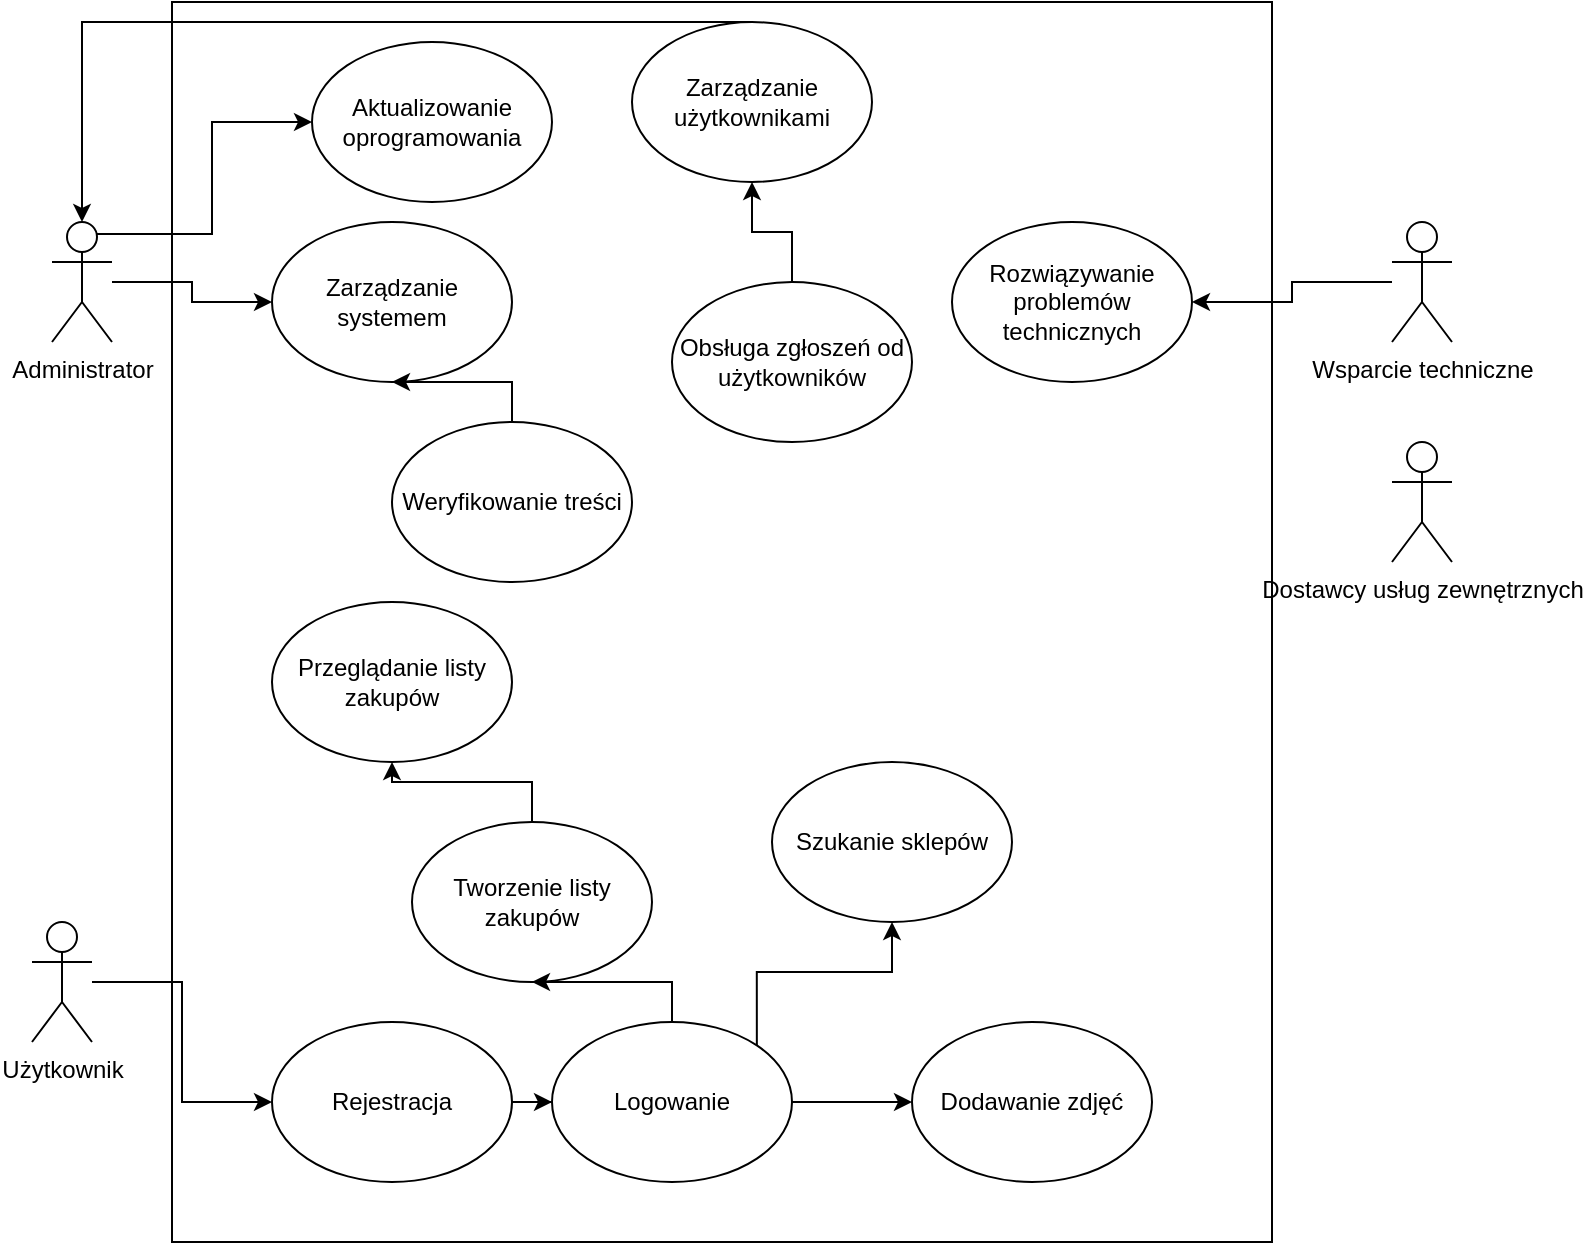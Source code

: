 <mxfile version="24.3.1" type="github">
  <diagram name="Page-1" id="LEZbWoxVUDS4-kTCrXxD">
    <mxGraphModel dx="794" dy="673" grid="1" gridSize="10" guides="1" tooltips="1" connect="1" arrows="1" fold="1" page="1" pageScale="1" pageWidth="850" pageHeight="1100" math="0" shadow="0">
      <root>
        <mxCell id="0" />
        <mxCell id="1" parent="0" />
        <mxCell id="K87021AXg9v8rqYW4FeP-8" value="" style="rounded=0;whiteSpace=wrap;html=1;shadow=0;" parent="1" vertex="1">
          <mxGeometry x="160" y="20" width="550" height="620" as="geometry" />
        </mxCell>
        <mxCell id="e0XvPMYwWgMYgYlpoTrx-16" value="" style="edgeStyle=orthogonalEdgeStyle;rounded=0;orthogonalLoop=1;jettySize=auto;html=1;" edge="1" parent="1" source="K87021AXg9v8rqYW4FeP-1" target="e0XvPMYwWgMYgYlpoTrx-7">
          <mxGeometry relative="1" as="geometry" />
        </mxCell>
        <mxCell id="e0XvPMYwWgMYgYlpoTrx-17" style="edgeStyle=orthogonalEdgeStyle;rounded=0;orthogonalLoop=1;jettySize=auto;html=1;exitX=0.75;exitY=0.1;exitDx=0;exitDy=0;exitPerimeter=0;entryX=0;entryY=0.5;entryDx=0;entryDy=0;" edge="1" parent="1" source="K87021AXg9v8rqYW4FeP-1" target="K87021AXg9v8rqYW4FeP-9">
          <mxGeometry relative="1" as="geometry" />
        </mxCell>
        <mxCell id="K87021AXg9v8rqYW4FeP-1" value="&lt;div&gt;Administrator&lt;/div&gt;" style="shape=umlActor;verticalLabelPosition=bottom;verticalAlign=top;html=1;outlineConnect=0;" parent="1" vertex="1">
          <mxGeometry x="100" y="130" width="30" height="60" as="geometry" />
        </mxCell>
        <mxCell id="e0XvPMYwWgMYgYlpoTrx-27" style="edgeStyle=orthogonalEdgeStyle;rounded=0;orthogonalLoop=1;jettySize=auto;html=1;" edge="1" parent="1" source="K87021AXg9v8rqYW4FeP-2" target="e0XvPMYwWgMYgYlpoTrx-4">
          <mxGeometry relative="1" as="geometry" />
        </mxCell>
        <mxCell id="K87021AXg9v8rqYW4FeP-2" value="&lt;div&gt;Użytkownik&lt;/div&gt;" style="shape=umlActor;verticalLabelPosition=bottom;verticalAlign=top;html=1;outlineConnect=0;" parent="1" vertex="1">
          <mxGeometry x="90" y="480" width="30" height="60" as="geometry" />
        </mxCell>
        <mxCell id="K87021AXg9v8rqYW4FeP-9" value="&lt;div&gt;Aktualizowanie oprogramowania&lt;/div&gt;" style="ellipse;whiteSpace=wrap;html=1;" parent="1" vertex="1">
          <mxGeometry x="230" y="40" width="120" height="80" as="geometry" />
        </mxCell>
        <mxCell id="K87021AXg9v8rqYW4FeP-10" value="Przeglądanie listy zakupów" style="ellipse;whiteSpace=wrap;html=1;" parent="1" vertex="1">
          <mxGeometry x="210" y="320" width="120" height="80" as="geometry" />
        </mxCell>
        <mxCell id="e0XvPMYwWgMYgYlpoTrx-30" style="edgeStyle=orthogonalEdgeStyle;rounded=0;orthogonalLoop=1;jettySize=auto;html=1;" edge="1" parent="1" source="e0XvPMYwWgMYgYlpoTrx-1" target="K87021AXg9v8rqYW4FeP-10">
          <mxGeometry relative="1" as="geometry" />
        </mxCell>
        <mxCell id="e0XvPMYwWgMYgYlpoTrx-1" value="Tworzenie listy zakupów" style="ellipse;whiteSpace=wrap;html=1;" vertex="1" parent="1">
          <mxGeometry x="280" y="430" width="120" height="80" as="geometry" />
        </mxCell>
        <mxCell id="e0XvPMYwWgMYgYlpoTrx-2" value="&lt;div&gt;Dodawanie zdjęć&lt;/div&gt;" style="ellipse;whiteSpace=wrap;html=1;" vertex="1" parent="1">
          <mxGeometry x="530" y="530" width="120" height="80" as="geometry" />
        </mxCell>
        <mxCell id="e0XvPMYwWgMYgYlpoTrx-29" value="" style="edgeStyle=orthogonalEdgeStyle;rounded=0;orthogonalLoop=1;jettySize=auto;html=1;" edge="1" parent="1" source="e0XvPMYwWgMYgYlpoTrx-3" target="e0XvPMYwWgMYgYlpoTrx-1">
          <mxGeometry relative="1" as="geometry" />
        </mxCell>
        <mxCell id="e0XvPMYwWgMYgYlpoTrx-31" style="edgeStyle=orthogonalEdgeStyle;rounded=0;orthogonalLoop=1;jettySize=auto;html=1;exitX=1;exitY=0;exitDx=0;exitDy=0;" edge="1" parent="1" source="e0XvPMYwWgMYgYlpoTrx-3" target="e0XvPMYwWgMYgYlpoTrx-5">
          <mxGeometry relative="1" as="geometry" />
        </mxCell>
        <mxCell id="e0XvPMYwWgMYgYlpoTrx-32" value="" style="edgeStyle=orthogonalEdgeStyle;rounded=0;orthogonalLoop=1;jettySize=auto;html=1;" edge="1" parent="1" source="e0XvPMYwWgMYgYlpoTrx-3" target="e0XvPMYwWgMYgYlpoTrx-2">
          <mxGeometry relative="1" as="geometry" />
        </mxCell>
        <mxCell id="e0XvPMYwWgMYgYlpoTrx-3" value="&lt;div&gt;Logowanie&lt;/div&gt;" style="ellipse;whiteSpace=wrap;html=1;" vertex="1" parent="1">
          <mxGeometry x="350" y="530" width="120" height="80" as="geometry" />
        </mxCell>
        <mxCell id="e0XvPMYwWgMYgYlpoTrx-28" value="" style="edgeStyle=orthogonalEdgeStyle;rounded=0;orthogonalLoop=1;jettySize=auto;html=1;" edge="1" parent="1" source="e0XvPMYwWgMYgYlpoTrx-4" target="e0XvPMYwWgMYgYlpoTrx-3">
          <mxGeometry relative="1" as="geometry" />
        </mxCell>
        <mxCell id="e0XvPMYwWgMYgYlpoTrx-4" value="&lt;div&gt;Rejestracja&lt;/div&gt;" style="ellipse;whiteSpace=wrap;html=1;" vertex="1" parent="1">
          <mxGeometry x="210" y="530" width="120" height="80" as="geometry" />
        </mxCell>
        <mxCell id="e0XvPMYwWgMYgYlpoTrx-5" value="Szukanie sklepów" style="ellipse;whiteSpace=wrap;html=1;" vertex="1" parent="1">
          <mxGeometry x="460" y="400" width="120" height="80" as="geometry" />
        </mxCell>
        <mxCell id="e0XvPMYwWgMYgYlpoTrx-6" value="Zarządzanie użytkownikami" style="ellipse;whiteSpace=wrap;html=1;" vertex="1" parent="1">
          <mxGeometry x="390" y="30" width="120" height="80" as="geometry" />
        </mxCell>
        <mxCell id="e0XvPMYwWgMYgYlpoTrx-7" value="Zarządzanie systemem" style="ellipse;whiteSpace=wrap;html=1;" vertex="1" parent="1">
          <mxGeometry x="210" y="130" width="120" height="80" as="geometry" />
        </mxCell>
        <mxCell id="e0XvPMYwWgMYgYlpoTrx-18" value="" style="edgeStyle=orthogonalEdgeStyle;rounded=0;orthogonalLoop=1;jettySize=auto;html=1;" edge="1" parent="1" source="e0XvPMYwWgMYgYlpoTrx-8" target="e0XvPMYwWgMYgYlpoTrx-7">
          <mxGeometry relative="1" as="geometry" />
        </mxCell>
        <mxCell id="e0XvPMYwWgMYgYlpoTrx-8" value="Weryfikowanie treści" style="ellipse;whiteSpace=wrap;html=1;" vertex="1" parent="1">
          <mxGeometry x="270" y="230" width="120" height="80" as="geometry" />
        </mxCell>
        <mxCell id="e0XvPMYwWgMYgYlpoTrx-20" style="edgeStyle=orthogonalEdgeStyle;rounded=0;orthogonalLoop=1;jettySize=auto;html=1;" edge="1" parent="1" source="e0XvPMYwWgMYgYlpoTrx-9" target="e0XvPMYwWgMYgYlpoTrx-12">
          <mxGeometry relative="1" as="geometry" />
        </mxCell>
        <mxCell id="e0XvPMYwWgMYgYlpoTrx-9" value="&lt;div&gt;Wsparcie techniczne&lt;/div&gt;" style="shape=umlActor;verticalLabelPosition=bottom;verticalAlign=top;html=1;outlineConnect=0;" vertex="1" parent="1">
          <mxGeometry x="770" y="130" width="30" height="60" as="geometry" />
        </mxCell>
        <mxCell id="e0XvPMYwWgMYgYlpoTrx-10" value="Dostawcy usług zewnętrznych" style="shape=umlActor;verticalLabelPosition=bottom;verticalAlign=top;html=1;outlineConnect=0;" vertex="1" parent="1">
          <mxGeometry x="770" y="240" width="30" height="60" as="geometry" />
        </mxCell>
        <mxCell id="e0XvPMYwWgMYgYlpoTrx-21" value="" style="edgeStyle=orthogonalEdgeStyle;rounded=0;orthogonalLoop=1;jettySize=auto;html=1;" edge="1" parent="1" source="e0XvPMYwWgMYgYlpoTrx-11" target="e0XvPMYwWgMYgYlpoTrx-6">
          <mxGeometry relative="1" as="geometry" />
        </mxCell>
        <mxCell id="e0XvPMYwWgMYgYlpoTrx-11" value="Obsługa zgłoszeń od użytkowników" style="ellipse;whiteSpace=wrap;html=1;" vertex="1" parent="1">
          <mxGeometry x="410" y="160" width="120" height="80" as="geometry" />
        </mxCell>
        <mxCell id="e0XvPMYwWgMYgYlpoTrx-12" value="Rozwiązywanie problemów technicznych" style="ellipse;whiteSpace=wrap;html=1;" vertex="1" parent="1">
          <mxGeometry x="550" y="130" width="120" height="80" as="geometry" />
        </mxCell>
        <mxCell id="e0XvPMYwWgMYgYlpoTrx-23" style="edgeStyle=orthogonalEdgeStyle;rounded=0;orthogonalLoop=1;jettySize=auto;html=1;entryX=0.5;entryY=0;entryDx=0;entryDy=0;entryPerimeter=0;" edge="1" parent="1" source="e0XvPMYwWgMYgYlpoTrx-6" target="K87021AXg9v8rqYW4FeP-1">
          <mxGeometry relative="1" as="geometry">
            <Array as="points">
              <mxPoint x="115" y="30" />
            </Array>
          </mxGeometry>
        </mxCell>
      </root>
    </mxGraphModel>
  </diagram>
</mxfile>

